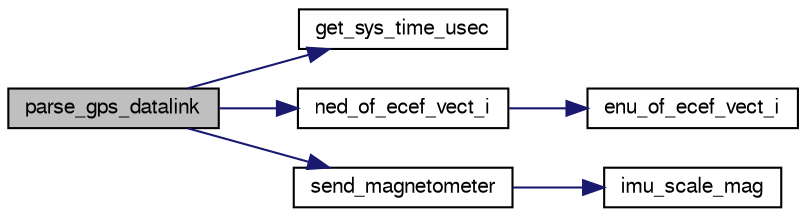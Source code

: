 digraph "parse_gps_datalink"
{
  edge [fontname="FreeSans",fontsize="10",labelfontname="FreeSans",labelfontsize="10"];
  node [fontname="FreeSans",fontsize="10",shape=record];
  rankdir="LR";
  Node1 [label="parse_gps_datalink",height=0.2,width=0.4,color="black", fillcolor="grey75", style="filled", fontcolor="black"];
  Node1 -> Node2 [color="midnightblue",fontsize="10",style="solid",fontname="FreeSans"];
  Node2 [label="get_sys_time_usec",height=0.2,width=0.4,color="black", fillcolor="white", style="filled",URL="$chibios_2mcu__periph_2sys__time__arch_8c.html#a7ddfef1f78a56c6b4c4c536b5d670bfb",tooltip="Get the time in microseconds since startup. "];
  Node1 -> Node3 [color="midnightblue",fontsize="10",style="solid",fontname="FreeSans"];
  Node3 [label="ned_of_ecef_vect_i",height=0.2,width=0.4,color="black", fillcolor="white", style="filled",URL="$group__math__geodetic__int.html#gab4eda479f4c01e96082d8a352f16cfea",tooltip="Rotate a vector from ECEF to NED. "];
  Node3 -> Node4 [color="midnightblue",fontsize="10",style="solid",fontname="FreeSans"];
  Node4 [label="enu_of_ecef_vect_i",height=0.2,width=0.4,color="black", fillcolor="white", style="filled",URL="$group__math__geodetic__int.html#gaf0ee62cd162ca87bc294be6cfd107986",tooltip="Rotate a vector from ECEF to ENU. "];
  Node1 -> Node5 [color="midnightblue",fontsize="10",style="solid",fontname="FreeSans"];
  Node5 [label="send_magnetometer",height=0.2,width=0.4,color="black", fillcolor="white", style="filled",URL="$gps__datalink_8c.html#a8d3c22a7446b2d08d49c4ee1ba908815"];
  Node5 -> Node6 [color="midnightblue",fontsize="10",style="solid",fontname="FreeSans"];
  Node6 [label="imu_scale_mag",height=0.2,width=0.4,color="black", fillcolor="white", style="filled",URL="$ahrs__gx3_8c.html#a6ca6c7f78fab9df37eb980d2b4d1b3a9"];
}
